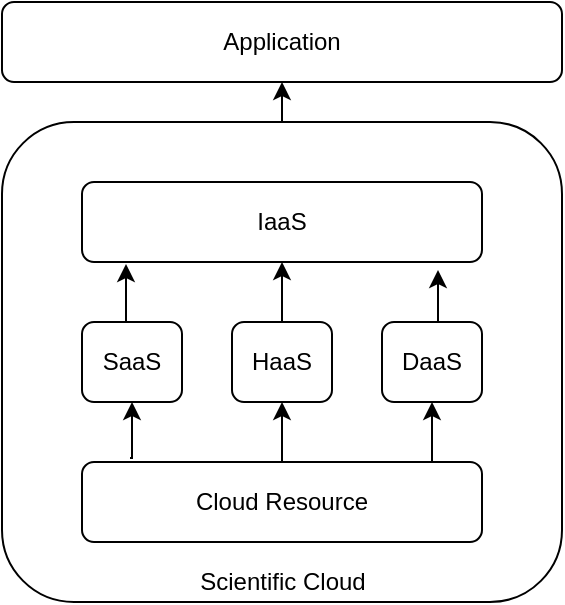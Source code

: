 <mxfile version="14.9.4" type="device"><diagram id="LyaLTXVDRSQLA8s75Syq" name="Page-1"><mxGraphModel dx="1010" dy="1085" grid="1" gridSize="10" guides="1" tooltips="1" connect="1" arrows="1" fold="1" page="1" pageScale="1" pageWidth="850" pageHeight="1100" math="0" shadow="0"><root><mxCell id="0"/><mxCell id="1" parent="0"/><mxCell id="dTe4Wid9n8llgAXaSjMC-15" style="edgeStyle=orthogonalEdgeStyle;rounded=0;orthogonalLoop=1;jettySize=auto;html=1;exitX=0.5;exitY=0;exitDx=0;exitDy=0;entryX=0.5;entryY=1;entryDx=0;entryDy=0;" edge="1" parent="1" source="dTe4Wid9n8llgAXaSjMC-1" target="dTe4Wid9n8llgAXaSjMC-2"><mxGeometry relative="1" as="geometry"/></mxCell><mxCell id="dTe4Wid9n8llgAXaSjMC-1" value="" style="rounded=1;whiteSpace=wrap;html=1;fillColor=none;" vertex="1" parent="1"><mxGeometry x="360" y="340" width="280" height="240" as="geometry"/></mxCell><mxCell id="dTe4Wid9n8llgAXaSjMC-2" value="Application" style="rounded=1;whiteSpace=wrap;html=1;fillColor=none;" vertex="1" parent="1"><mxGeometry x="360" y="280" width="280" height="40" as="geometry"/></mxCell><mxCell id="dTe4Wid9n8llgAXaSjMC-12" style="edgeStyle=orthogonalEdgeStyle;rounded=0;orthogonalLoop=1;jettySize=auto;html=1;exitX=0.875;exitY=0;exitDx=0;exitDy=0;entryX=0.5;entryY=1;entryDx=0;entryDy=0;exitPerimeter=0;" edge="1" parent="1" source="dTe4Wid9n8llgAXaSjMC-4" target="dTe4Wid9n8llgAXaSjMC-8"><mxGeometry relative="1" as="geometry"/></mxCell><mxCell id="dTe4Wid9n8llgAXaSjMC-13" style="edgeStyle=orthogonalEdgeStyle;rounded=0;orthogonalLoop=1;jettySize=auto;html=1;exitX=0.5;exitY=0;exitDx=0;exitDy=0;entryX=0.5;entryY=1;entryDx=0;entryDy=0;" edge="1" parent="1" source="dTe4Wid9n8llgAXaSjMC-4" target="dTe4Wid9n8llgAXaSjMC-7"><mxGeometry relative="1" as="geometry"/></mxCell><mxCell id="dTe4Wid9n8llgAXaSjMC-14" style="edgeStyle=orthogonalEdgeStyle;rounded=0;orthogonalLoop=1;jettySize=auto;html=1;exitX=0.12;exitY=-0.05;exitDx=0;exitDy=0;entryX=0.5;entryY=1;entryDx=0;entryDy=0;exitPerimeter=0;" edge="1" parent="1" source="dTe4Wid9n8llgAXaSjMC-4" target="dTe4Wid9n8llgAXaSjMC-6"><mxGeometry relative="1" as="geometry"/></mxCell><mxCell id="dTe4Wid9n8llgAXaSjMC-4" value="Cloud Resource" style="rounded=1;whiteSpace=wrap;html=1;fillColor=none;" vertex="1" parent="1"><mxGeometry x="400" y="510" width="200" height="40" as="geometry"/></mxCell><mxCell id="dTe4Wid9n8llgAXaSjMC-5" value="IaaS" style="rounded=1;whiteSpace=wrap;html=1;fillColor=none;" vertex="1" parent="1"><mxGeometry x="400" y="370" width="200" height="40" as="geometry"/></mxCell><mxCell id="dTe4Wid9n8llgAXaSjMC-9" style="edgeStyle=orthogonalEdgeStyle;rounded=0;orthogonalLoop=1;jettySize=auto;html=1;exitX=0.5;exitY=0;exitDx=0;exitDy=0;entryX=0.11;entryY=1.025;entryDx=0;entryDy=0;entryPerimeter=0;" edge="1" parent="1" source="dTe4Wid9n8llgAXaSjMC-6" target="dTe4Wid9n8llgAXaSjMC-5"><mxGeometry relative="1" as="geometry"/></mxCell><mxCell id="dTe4Wid9n8llgAXaSjMC-6" value="SaaS" style="rounded=1;whiteSpace=wrap;html=1;fillColor=none;" vertex="1" parent="1"><mxGeometry x="400" y="440" width="50" height="40" as="geometry"/></mxCell><mxCell id="dTe4Wid9n8llgAXaSjMC-10" style="edgeStyle=orthogonalEdgeStyle;rounded=0;orthogonalLoop=1;jettySize=auto;html=1;exitX=0.5;exitY=0;exitDx=0;exitDy=0;entryX=0.5;entryY=1;entryDx=0;entryDy=0;" edge="1" parent="1" source="dTe4Wid9n8llgAXaSjMC-7" target="dTe4Wid9n8llgAXaSjMC-5"><mxGeometry relative="1" as="geometry"/></mxCell><mxCell id="dTe4Wid9n8llgAXaSjMC-7" value="HaaS" style="rounded=1;whiteSpace=wrap;html=1;fillColor=none;" vertex="1" parent="1"><mxGeometry x="475" y="440" width="50" height="40" as="geometry"/></mxCell><mxCell id="dTe4Wid9n8llgAXaSjMC-11" style="edgeStyle=orthogonalEdgeStyle;rounded=0;orthogonalLoop=1;jettySize=auto;html=1;exitX=0.5;exitY=0;exitDx=0;exitDy=0;entryX=0.89;entryY=1.1;entryDx=0;entryDy=0;entryPerimeter=0;" edge="1" parent="1" source="dTe4Wid9n8llgAXaSjMC-8" target="dTe4Wid9n8llgAXaSjMC-5"><mxGeometry relative="1" as="geometry"/></mxCell><mxCell id="dTe4Wid9n8llgAXaSjMC-8" value="DaaS" style="rounded=1;whiteSpace=wrap;html=1;fillColor=none;" vertex="1" parent="1"><mxGeometry x="550" y="440" width="50" height="40" as="geometry"/></mxCell><mxCell id="dTe4Wid9n8llgAXaSjMC-16" value="Scientific Cloud" style="text;html=1;align=center;verticalAlign=middle;resizable=0;points=[];autosize=1;strokeColor=none;" vertex="1" parent="1"><mxGeometry x="450" y="560" width="100" height="20" as="geometry"/></mxCell></root></mxGraphModel></diagram></mxfile>